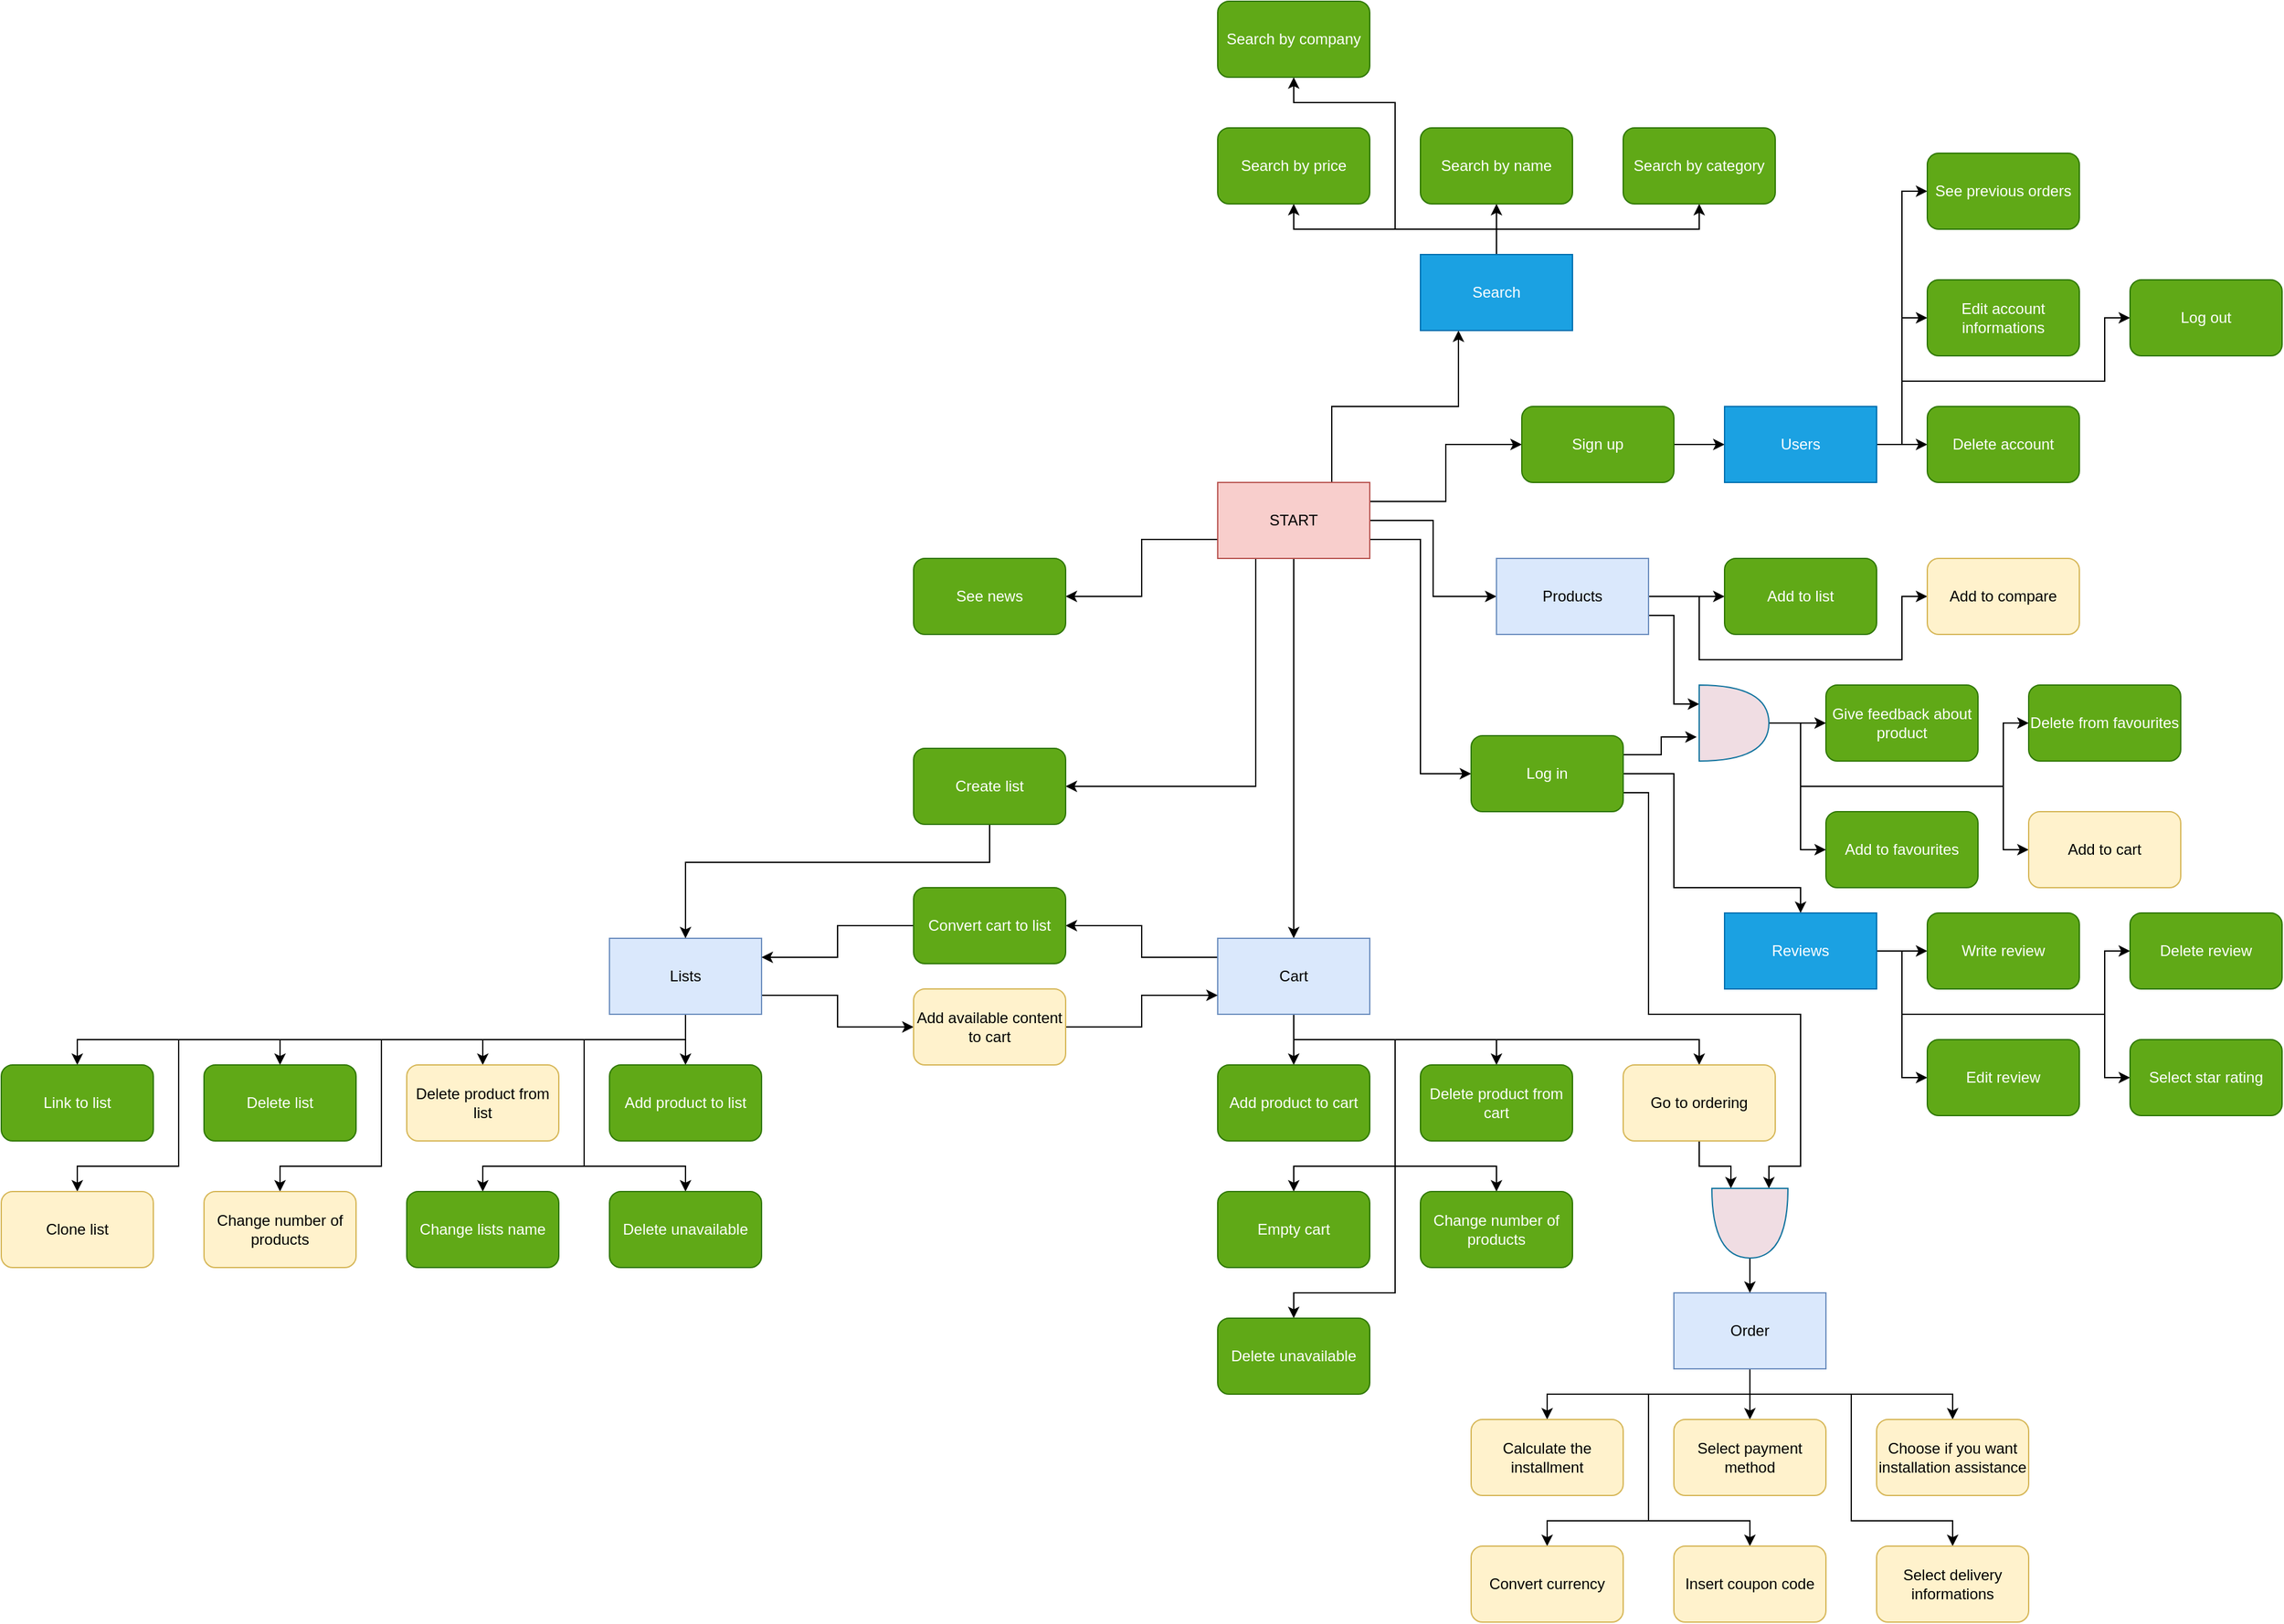 <mxfile>
    <diagram name="Strona-1" id="DpiKnfvnMf119dL31PfI">
        <mxGraphModel dx="-125" dy="424" grid="1" gridSize="10" guides="1" tooltips="1" connect="1" arrows="1" fold="1" page="1" pageScale="1" pageWidth="827" pageHeight="1169" math="0" shadow="0">
            <root>
                <mxCell id="0"/>
                <mxCell id="1" parent="0"/>
                <mxCell id="tu-g_7TpIbmg7pbgviE7-1" style="edgeStyle=orthogonalEdgeStyle;rounded=0;orthogonalLoop=1;jettySize=auto;html=1;exitX=0.5;exitY=1;exitDx=0;exitDy=0;entryX=0.5;entryY=0;entryDx=0;entryDy=0;fontColor=#000000;" parent="1" source="tu-g_7TpIbmg7pbgviE7-8" target="tu-g_7TpIbmg7pbgviE7-24" edge="1">
                    <mxGeometry relative="1" as="geometry"/>
                </mxCell>
                <mxCell id="tu-g_7TpIbmg7pbgviE7-2" style="edgeStyle=orthogonalEdgeStyle;rounded=0;orthogonalLoop=1;jettySize=auto;html=1;exitX=0.25;exitY=1;exitDx=0;exitDy=0;entryX=1;entryY=0.5;entryDx=0;entryDy=0;fontColor=#000000;" parent="1" source="tu-g_7TpIbmg7pbgviE7-8" target="tu-g_7TpIbmg7pbgviE7-50" edge="1">
                    <mxGeometry relative="1" as="geometry"/>
                </mxCell>
                <mxCell id="tu-g_7TpIbmg7pbgviE7-3" style="edgeStyle=orthogonalEdgeStyle;rounded=0;orthogonalLoop=1;jettySize=auto;html=1;exitX=1;exitY=0.75;exitDx=0;exitDy=0;entryX=0;entryY=0.5;entryDx=0;entryDy=0;fontFamily=Helvetica;fontSize=12;fontColor=#000000;" parent="1" source="tu-g_7TpIbmg7pbgviE7-8" target="tu-g_7TpIbmg7pbgviE7-11" edge="1">
                    <mxGeometry relative="1" as="geometry"/>
                </mxCell>
                <mxCell id="tu-g_7TpIbmg7pbgviE7-4" style="edgeStyle=orthogonalEdgeStyle;rounded=0;orthogonalLoop=1;jettySize=auto;html=1;exitX=1;exitY=0.25;exitDx=0;exitDy=0;entryX=0;entryY=0.5;entryDx=0;entryDy=0;fontFamily=Helvetica;fontSize=12;fontColor=#000000;" parent="1" source="tu-g_7TpIbmg7pbgviE7-8" target="tu-g_7TpIbmg7pbgviE7-13" edge="1">
                    <mxGeometry relative="1" as="geometry"/>
                </mxCell>
                <mxCell id="tu-g_7TpIbmg7pbgviE7-5" style="edgeStyle=orthogonalEdgeStyle;rounded=0;orthogonalLoop=1;jettySize=auto;html=1;exitX=1;exitY=0.5;exitDx=0;exitDy=0;entryX=0;entryY=0.5;entryDx=0;entryDy=0;fontFamily=Helvetica;fontSize=12;fontColor=#000000;" parent="1" source="tu-g_7TpIbmg7pbgviE7-8" target="tu-g_7TpIbmg7pbgviE7-39" edge="1">
                    <mxGeometry relative="1" as="geometry"/>
                </mxCell>
                <mxCell id="tu-g_7TpIbmg7pbgviE7-6" style="edgeStyle=orthogonalEdgeStyle;rounded=0;orthogonalLoop=1;jettySize=auto;html=1;exitX=0;exitY=0.75;exitDx=0;exitDy=0;entryX=1;entryY=0.5;entryDx=0;entryDy=0;fontFamily=Helvetica;fontSize=12;fontColor=#000000;" parent="1" source="tu-g_7TpIbmg7pbgviE7-8" target="tu-g_7TpIbmg7pbgviE7-14" edge="1">
                    <mxGeometry relative="1" as="geometry"/>
                </mxCell>
                <mxCell id="tu-g_7TpIbmg7pbgviE7-7" style="edgeStyle=orthogonalEdgeStyle;rounded=0;orthogonalLoop=1;jettySize=auto;html=1;exitX=0.75;exitY=0;exitDx=0;exitDy=0;entryX=0.25;entryY=1;entryDx=0;entryDy=0;fontFamily=Helvetica;fontSize=12;fontColor=#000000;" parent="1" source="tu-g_7TpIbmg7pbgviE7-8" target="tu-g_7TpIbmg7pbgviE7-18" edge="1">
                    <mxGeometry relative="1" as="geometry"/>
                </mxCell>
                <mxCell id="tu-g_7TpIbmg7pbgviE7-8" value="START" style="rounded=0;whiteSpace=wrap;html=1;fillColor=#f8cecc;strokeColor=#b85450;fontColor=#000000;" parent="1" vertex="1">
                    <mxGeometry x="1940" y="560" width="120" height="60" as="geometry"/>
                </mxCell>
                <mxCell id="tu-g_7TpIbmg7pbgviE7-9" style="edgeStyle=orthogonalEdgeStyle;rounded=0;orthogonalLoop=1;jettySize=auto;html=1;exitX=1;exitY=0.75;exitDx=0;exitDy=0;entryX=0;entryY=0.25;entryDx=0;entryDy=0;entryPerimeter=0;fontFamily=Helvetica;fontSize=12;fontColor=#000000;" parent="1" source="tu-g_7TpIbmg7pbgviE7-11" target="tu-g_7TpIbmg7pbgviE7-74" edge="1">
                    <mxGeometry relative="1" as="geometry">
                        <Array as="points">
                            <mxPoint x="2280" y="805"/>
                            <mxPoint x="2280" y="980"/>
                            <mxPoint x="2400" y="980"/>
                            <mxPoint x="2400" y="1100"/>
                            <mxPoint x="2375" y="1100"/>
                        </Array>
                    </mxGeometry>
                </mxCell>
                <mxCell id="tu-g_7TpIbmg7pbgviE7-10" style="edgeStyle=orthogonalEdgeStyle;rounded=0;orthogonalLoop=1;jettySize=auto;html=1;exitX=1;exitY=0.5;exitDx=0;exitDy=0;entryX=0.5;entryY=0;entryDx=0;entryDy=0;fontFamily=Helvetica;fontSize=12;fontColor=#000000;" parent="1" source="tu-g_7TpIbmg7pbgviE7-11" target="tu-g_7TpIbmg7pbgviE7-44" edge="1">
                    <mxGeometry relative="1" as="geometry">
                        <mxPoint x="2385" y="812.5" as="targetPoint"/>
                        <Array as="points">
                            <mxPoint x="2300" y="790"/>
                            <mxPoint x="2300" y="880"/>
                            <mxPoint x="2400" y="880"/>
                        </Array>
                    </mxGeometry>
                </mxCell>
                <mxCell id="btTpmAtazuo6H9hWQEnr-3" style="edgeStyle=orthogonalEdgeStyle;rounded=0;orthogonalLoop=1;jettySize=auto;html=1;exitX=1;exitY=0.25;exitDx=0;exitDy=0;entryX=-0.036;entryY=0.684;entryDx=0;entryDy=0;entryPerimeter=0;" parent="1" source="tu-g_7TpIbmg7pbgviE7-11" target="btTpmAtazuo6H9hWQEnr-2" edge="1">
                    <mxGeometry relative="1" as="geometry"/>
                </mxCell>
                <mxCell id="tu-g_7TpIbmg7pbgviE7-11" value="Log in" style="rounded=1;whiteSpace=wrap;html=1;fillColor=#60a917;strokeColor=#2D7600;fontColor=#ffffff;" parent="1" vertex="1">
                    <mxGeometry x="2140" y="760" width="120" height="60" as="geometry"/>
                </mxCell>
                <mxCell id="tu-g_7TpIbmg7pbgviE7-12" style="edgeStyle=orthogonalEdgeStyle;rounded=0;orthogonalLoop=1;jettySize=auto;html=1;exitX=1;exitY=0.5;exitDx=0;exitDy=0;entryX=0;entryY=0.5;entryDx=0;entryDy=0;fontFamily=Helvetica;fontSize=12;fontColor=#000000;" parent="1" source="tu-g_7TpIbmg7pbgviE7-13" target="tu-g_7TpIbmg7pbgviE7-72" edge="1">
                    <mxGeometry relative="1" as="geometry"/>
                </mxCell>
                <mxCell id="tu-g_7TpIbmg7pbgviE7-13" value="Sign up" style="rounded=1;whiteSpace=wrap;html=1;fillColor=#60a917;strokeColor=#2D7600;fontColor=#ffffff;" parent="1" vertex="1">
                    <mxGeometry x="2180" y="500" width="120" height="60" as="geometry"/>
                </mxCell>
                <mxCell id="tu-g_7TpIbmg7pbgviE7-14" value="See news" style="rounded=1;whiteSpace=wrap;html=1;fillColor=#60a917;strokeColor=#2D7600;fontColor=#ffffff;" parent="1" vertex="1">
                    <mxGeometry x="1700" y="620" width="120" height="60" as="geometry"/>
                </mxCell>
                <mxCell id="tu-g_7TpIbmg7pbgviE7-15" style="edgeStyle=orthogonalEdgeStyle;rounded=0;orthogonalLoop=1;jettySize=auto;html=1;exitX=0.5;exitY=0;exitDx=0;exitDy=0;entryX=0.5;entryY=1;entryDx=0;entryDy=0;fontFamily=Helvetica;fontSize=12;fontColor=#000000;" parent="1" source="tu-g_7TpIbmg7pbgviE7-18" target="tu-g_7TpIbmg7pbgviE7-97" edge="1">
                    <mxGeometry relative="1" as="geometry"/>
                </mxCell>
                <mxCell id="tu-g_7TpIbmg7pbgviE7-16" style="edgeStyle=orthogonalEdgeStyle;rounded=0;orthogonalLoop=1;jettySize=auto;html=1;exitX=0.5;exitY=0;exitDx=0;exitDy=0;entryX=0.5;entryY=1;entryDx=0;entryDy=0;fontFamily=Helvetica;fontSize=12;fontColor=#000000;" parent="1" source="tu-g_7TpIbmg7pbgviE7-18" target="tu-g_7TpIbmg7pbgviE7-98" edge="1">
                    <mxGeometry relative="1" as="geometry"/>
                </mxCell>
                <mxCell id="tu-g_7TpIbmg7pbgviE7-17" style="edgeStyle=orthogonalEdgeStyle;rounded=0;orthogonalLoop=1;jettySize=auto;html=1;exitX=0.5;exitY=0;exitDx=0;exitDy=0;entryX=0.5;entryY=1;entryDx=0;entryDy=0;fontFamily=Helvetica;fontSize=12;fontColor=#000000;" parent="1" source="tu-g_7TpIbmg7pbgviE7-18" target="tu-g_7TpIbmg7pbgviE7-99" edge="1">
                    <mxGeometry relative="1" as="geometry"/>
                </mxCell>
                <mxCell id="tu-g_7TpIbmg7pbgviE7-301" style="edgeStyle=orthogonalEdgeStyle;rounded=0;orthogonalLoop=1;jettySize=auto;html=1;exitX=0.5;exitY=0;exitDx=0;exitDy=0;entryX=0.5;entryY=1;entryDx=0;entryDy=0;fontFamily=Helvetica;fontSize=12;fontColor=#000000;" parent="1" source="tu-g_7TpIbmg7pbgviE7-18" target="tu-g_7TpIbmg7pbgviE7-300" edge="1">
                    <mxGeometry relative="1" as="geometry">
                        <Array as="points">
                            <mxPoint x="2160" y="360"/>
                            <mxPoint x="2080" y="360"/>
                            <mxPoint x="2080" y="260"/>
                            <mxPoint x="2000" y="260"/>
                        </Array>
                    </mxGeometry>
                </mxCell>
                <mxCell id="tu-g_7TpIbmg7pbgviE7-18" value="Search" style="rounded=0;whiteSpace=wrap;html=1;fillColor=#1ba1e2;strokeColor=#006EAF;fontColor=#ffffff;" parent="1" vertex="1">
                    <mxGeometry x="2100" y="380" width="120" height="60" as="geometry"/>
                </mxCell>
                <mxCell id="tu-g_7TpIbmg7pbgviE7-19" style="edgeStyle=orthogonalEdgeStyle;rounded=0;orthogonalLoop=1;jettySize=auto;html=1;exitX=0;exitY=0.25;exitDx=0;exitDy=0;entryX=1;entryY=0.5;entryDx=0;entryDy=0;fontColor=#000000;" parent="1" source="tu-g_7TpIbmg7pbgviE7-24" target="tu-g_7TpIbmg7pbgviE7-46" edge="1">
                    <mxGeometry relative="1" as="geometry"/>
                </mxCell>
                <mxCell id="tu-g_7TpIbmg7pbgviE7-20" style="edgeStyle=orthogonalEdgeStyle;rounded=0;orthogonalLoop=1;jettySize=auto;html=1;exitX=0.5;exitY=1;exitDx=0;exitDy=0;entryX=0.5;entryY=0;entryDx=0;entryDy=0;fontFamily=Helvetica;fontSize=12;fontColor=#000000;" parent="1" source="tu-g_7TpIbmg7pbgviE7-24" target="tu-g_7TpIbmg7pbgviE7-58" edge="1">
                    <mxGeometry relative="1" as="geometry"/>
                </mxCell>
                <mxCell id="tu-g_7TpIbmg7pbgviE7-21" style="edgeStyle=orthogonalEdgeStyle;rounded=0;orthogonalLoop=1;jettySize=auto;html=1;exitX=0.5;exitY=1;exitDx=0;exitDy=0;entryX=0.5;entryY=0;entryDx=0;entryDy=0;fontFamily=Helvetica;fontSize=12;fontColor=#000000;" parent="1" source="tu-g_7TpIbmg7pbgviE7-24" target="tu-g_7TpIbmg7pbgviE7-59" edge="1">
                    <mxGeometry relative="1" as="geometry"/>
                </mxCell>
                <mxCell id="tu-g_7TpIbmg7pbgviE7-22" style="edgeStyle=orthogonalEdgeStyle;rounded=0;orthogonalLoop=1;jettySize=auto;html=1;exitX=0.5;exitY=1;exitDx=0;exitDy=0;entryX=0.5;entryY=0;entryDx=0;entryDy=0;fontFamily=Helvetica;fontSize=12;fontColor=#000000;" parent="1" source="tu-g_7TpIbmg7pbgviE7-24" target="tu-g_7TpIbmg7pbgviE7-55" edge="1">
                    <mxGeometry relative="1" as="geometry">
                        <Array as="points">
                            <mxPoint x="2000" y="1000"/>
                            <mxPoint x="2080" y="1000"/>
                            <mxPoint x="2080" y="1100"/>
                            <mxPoint x="2160" y="1100"/>
                        </Array>
                    </mxGeometry>
                </mxCell>
                <mxCell id="tu-g_7TpIbmg7pbgviE7-23" style="edgeStyle=orthogonalEdgeStyle;rounded=0;orthogonalLoop=1;jettySize=auto;html=1;exitX=0.5;exitY=1;exitDx=0;exitDy=0;entryX=0.5;entryY=0;entryDx=0;entryDy=0;fontFamily=Helvetica;fontSize=12;fontColor=#000000;" parent="1" source="tu-g_7TpIbmg7pbgviE7-24" target="tu-g_7TpIbmg7pbgviE7-61" edge="1">
                    <mxGeometry relative="1" as="geometry"/>
                </mxCell>
                <mxCell id="btTpmAtazuo6H9hWQEnr-12" style="edgeStyle=orthogonalEdgeStyle;rounded=0;orthogonalLoop=1;jettySize=auto;html=1;exitX=0.5;exitY=1;exitDx=0;exitDy=0;entryX=0.5;entryY=0;entryDx=0;entryDy=0;fontFamily=Helvetica;fontSize=12;fontColor=default;" parent="1" source="tu-g_7TpIbmg7pbgviE7-24" target="btTpmAtazuo6H9hWQEnr-11" edge="1">
                    <mxGeometry relative="1" as="geometry">
                        <Array as="points">
                            <mxPoint x="2000" y="1000"/>
                            <mxPoint x="2080" y="1000"/>
                            <mxPoint x="2080" y="1100"/>
                            <mxPoint x="2000" y="1100"/>
                        </Array>
                    </mxGeometry>
                </mxCell>
                <mxCell id="btTpmAtazuo6H9hWQEnr-14" style="edgeStyle=orthogonalEdgeStyle;rounded=0;orthogonalLoop=1;jettySize=auto;html=1;exitX=0.5;exitY=1;exitDx=0;exitDy=0;entryX=0.5;entryY=0;entryDx=0;entryDy=0;fontFamily=Helvetica;fontSize=12;fontColor=default;" parent="1" source="tu-g_7TpIbmg7pbgviE7-24" target="btTpmAtazuo6H9hWQEnr-13" edge="1">
                    <mxGeometry relative="1" as="geometry">
                        <Array as="points">
                            <mxPoint x="2000" y="1000"/>
                            <mxPoint x="2080" y="1000"/>
                            <mxPoint x="2080" y="1200"/>
                            <mxPoint x="2000" y="1200"/>
                        </Array>
                    </mxGeometry>
                </mxCell>
                <mxCell id="tu-g_7TpIbmg7pbgviE7-24" value="Cart" style="rounded=0;whiteSpace=wrap;html=1;fillColor=#dae8fc;strokeColor=#6c8ebf;fontColor=#000000;" parent="1" vertex="1">
                    <mxGeometry x="1940" y="920" width="120" height="60" as="geometry"/>
                </mxCell>
                <mxCell id="tu-g_7TpIbmg7pbgviE7-25" style="edgeStyle=orthogonalEdgeStyle;rounded=0;orthogonalLoop=1;jettySize=auto;html=1;exitX=0.5;exitY=1;exitDx=0;exitDy=0;entryX=0.5;entryY=0;entryDx=0;entryDy=0;fontColor=#000000;" parent="1" source="tu-g_7TpIbmg7pbgviE7-32" target="tu-g_7TpIbmg7pbgviE7-48" edge="1">
                    <mxGeometry relative="1" as="geometry"/>
                </mxCell>
                <mxCell id="tu-g_7TpIbmg7pbgviE7-26" style="edgeStyle=orthogonalEdgeStyle;rounded=0;orthogonalLoop=1;jettySize=auto;html=1;exitX=0.5;exitY=1;exitDx=0;exitDy=0;entryX=0.5;entryY=0;entryDx=0;entryDy=0;fontColor=#000000;" parent="1" source="tu-g_7TpIbmg7pbgviE7-32" target="tu-g_7TpIbmg7pbgviE7-47" edge="1">
                    <mxGeometry relative="1" as="geometry"/>
                </mxCell>
                <mxCell id="tu-g_7TpIbmg7pbgviE7-27" style="edgeStyle=orthogonalEdgeStyle;rounded=0;orthogonalLoop=1;jettySize=auto;html=1;exitX=0.5;exitY=1;exitDx=0;exitDy=0;entryX=0.5;entryY=0;entryDx=0;entryDy=0;fontColor=#000000;" parent="1" source="tu-g_7TpIbmg7pbgviE7-32" target="tu-g_7TpIbmg7pbgviE7-51" edge="1">
                    <mxGeometry relative="1" as="geometry"/>
                </mxCell>
                <mxCell id="tu-g_7TpIbmg7pbgviE7-28" style="edgeStyle=orthogonalEdgeStyle;rounded=0;orthogonalLoop=1;jettySize=auto;html=1;exitX=1;exitY=0.75;exitDx=0;exitDy=0;entryX=0;entryY=0.5;entryDx=0;entryDy=0;fontColor=#000000;" parent="1" source="tu-g_7TpIbmg7pbgviE7-32" target="tu-g_7TpIbmg7pbgviE7-53" edge="1">
                    <mxGeometry relative="1" as="geometry"/>
                </mxCell>
                <mxCell id="tu-g_7TpIbmg7pbgviE7-29" style="edgeStyle=orthogonalEdgeStyle;rounded=0;orthogonalLoop=1;jettySize=auto;html=1;exitX=0.5;exitY=1;exitDx=0;exitDy=0;entryX=0.5;entryY=0;entryDx=0;entryDy=0;fontFamily=Helvetica;fontSize=12;fontColor=#000000;" parent="1" source="tu-g_7TpIbmg7pbgviE7-32" target="tu-g_7TpIbmg7pbgviE7-54" edge="1">
                    <mxGeometry relative="1" as="geometry">
                        <Array as="points">
                            <mxPoint x="1520" y="1000"/>
                            <mxPoint x="1280" y="1000"/>
                            <mxPoint x="1280" y="1100"/>
                            <mxPoint x="1200" y="1100"/>
                        </Array>
                    </mxGeometry>
                </mxCell>
                <mxCell id="tu-g_7TpIbmg7pbgviE7-30" style="edgeStyle=orthogonalEdgeStyle;rounded=0;orthogonalLoop=1;jettySize=auto;html=1;exitX=0.5;exitY=1;exitDx=0;exitDy=0;entryX=0.5;entryY=0;entryDx=0;entryDy=0;fontFamily=Helvetica;fontSize=12;fontColor=#000000;" parent="1" source="tu-g_7TpIbmg7pbgviE7-32" target="tu-g_7TpIbmg7pbgviE7-56" edge="1">
                    <mxGeometry relative="1" as="geometry">
                        <Array as="points">
                            <mxPoint x="1520" y="1000"/>
                            <mxPoint x="1440" y="1000"/>
                            <mxPoint x="1440" y="1100"/>
                            <mxPoint x="1360" y="1100"/>
                        </Array>
                    </mxGeometry>
                </mxCell>
                <mxCell id="tu-g_7TpIbmg7pbgviE7-31" style="edgeStyle=orthogonalEdgeStyle;rounded=0;orthogonalLoop=1;jettySize=auto;html=1;exitX=0.5;exitY=1;exitDx=0;exitDy=0;entryX=0.5;entryY=0;entryDx=0;entryDy=0;fontFamily=Helvetica;fontSize=12;fontColor=#000000;" parent="1" source="tu-g_7TpIbmg7pbgviE7-32" target="tu-g_7TpIbmg7pbgviE7-57" edge="1">
                    <mxGeometry relative="1" as="geometry"/>
                </mxCell>
                <mxCell id="btTpmAtazuo6H9hWQEnr-10" style="edgeStyle=orthogonalEdgeStyle;rounded=0;orthogonalLoop=1;jettySize=auto;html=1;exitX=0.5;exitY=1;exitDx=0;exitDy=0;entryX=0.5;entryY=0;entryDx=0;entryDy=0;" parent="1" source="tu-g_7TpIbmg7pbgviE7-32" target="btTpmAtazuo6H9hWQEnr-9" edge="1">
                    <mxGeometry relative="1" as="geometry">
                        <Array as="points">
                            <mxPoint x="1520" y="1000"/>
                            <mxPoint x="1440" y="1000"/>
                            <mxPoint x="1440" y="1100"/>
                            <mxPoint x="1520" y="1100"/>
                        </Array>
                    </mxGeometry>
                </mxCell>
                <mxCell id="jZJ21DdkEaakPETDEJtm-3" style="edgeStyle=orthogonalEdgeStyle;rounded=0;orthogonalLoop=1;jettySize=auto;html=1;exitX=0.5;exitY=1;exitDx=0;exitDy=0;entryX=0.5;entryY=0;entryDx=0;entryDy=0;fontFamily=Helvetica;fontSize=12;fontColor=#000000;" parent="1" source="tu-g_7TpIbmg7pbgviE7-32" target="jZJ21DdkEaakPETDEJtm-2" edge="1">
                    <mxGeometry relative="1" as="geometry">
                        <Array as="points">
                            <mxPoint x="1520" y="1000"/>
                            <mxPoint x="1120" y="1000"/>
                            <mxPoint x="1120" y="1100"/>
                            <mxPoint x="1040" y="1100"/>
                        </Array>
                    </mxGeometry>
                </mxCell>
                <mxCell id="tu-g_7TpIbmg7pbgviE7-32" value="Lists" style="rounded=0;whiteSpace=wrap;html=1;fillColor=#dae8fc;strokeColor=#6c8ebf;fontColor=#000000;" parent="1" vertex="1">
                    <mxGeometry x="1460" y="920" width="120" height="60" as="geometry"/>
                </mxCell>
                <mxCell id="tu-g_7TpIbmg7pbgviE7-34" style="edgeStyle=orthogonalEdgeStyle;rounded=0;orthogonalLoop=1;jettySize=auto;html=1;exitX=1;exitY=0.5;exitDx=0;exitDy=0;entryX=0;entryY=0.5;entryDx=0;entryDy=0;fontFamily=Helvetica;fontSize=12;fontColor=#000000;" parent="1" source="tu-g_7TpIbmg7pbgviE7-39" target="tu-g_7TpIbmg7pbgviE7-86" edge="1">
                    <mxGeometry relative="1" as="geometry">
                        <Array as="points">
                            <mxPoint x="2320" y="650"/>
                            <mxPoint x="2320" y="650"/>
                        </Array>
                    </mxGeometry>
                </mxCell>
                <mxCell id="tu-g_7TpIbmg7pbgviE7-35" style="edgeStyle=orthogonalEdgeStyle;rounded=0;orthogonalLoop=1;jettySize=auto;html=1;exitX=1;exitY=0.5;exitDx=0;exitDy=0;entryX=0;entryY=0.5;entryDx=0;entryDy=0;fontFamily=Helvetica;fontSize=12;fontColor=#000000;exitPerimeter=0;" parent="1" source="btTpmAtazuo6H9hWQEnr-2" target="tu-g_7TpIbmg7pbgviE7-87" edge="1">
                    <mxGeometry relative="1" as="geometry">
                        <Array as="points">
                            <mxPoint x="2400" y="750"/>
                            <mxPoint x="2400" y="800"/>
                            <mxPoint x="2560" y="800"/>
                            <mxPoint x="2560" y="850"/>
                        </Array>
                    </mxGeometry>
                </mxCell>
                <mxCell id="tu-g_7TpIbmg7pbgviE7-38" style="edgeStyle=orthogonalEdgeStyle;rounded=0;orthogonalLoop=1;jettySize=auto;html=1;exitX=1;exitY=0.5;exitDx=0;exitDy=0;entryX=0;entryY=0.5;entryDx=0;entryDy=0;fontFamily=Helvetica;fontSize=12;fontColor=#000000;" parent="1" source="tu-g_7TpIbmg7pbgviE7-39" target="tu-g_7TpIbmg7pbgviE7-95" edge="1">
                    <mxGeometry relative="1" as="geometry">
                        <Array as="points">
                            <mxPoint x="2320" y="650"/>
                            <mxPoint x="2320" y="700"/>
                            <mxPoint x="2480" y="700"/>
                            <mxPoint x="2480" y="650"/>
                        </Array>
                    </mxGeometry>
                </mxCell>
                <mxCell id="btTpmAtazuo6H9hWQEnr-5" style="edgeStyle=orthogonalEdgeStyle;rounded=0;orthogonalLoop=1;jettySize=auto;html=1;exitX=1;exitY=0.75;exitDx=0;exitDy=0;entryX=0;entryY=0.25;entryDx=0;entryDy=0;entryPerimeter=0;" parent="1" source="tu-g_7TpIbmg7pbgviE7-39" target="btTpmAtazuo6H9hWQEnr-2" edge="1">
                    <mxGeometry relative="1" as="geometry"/>
                </mxCell>
                <mxCell id="tu-g_7TpIbmg7pbgviE7-39" value="Products" style="rounded=0;whiteSpace=wrap;html=1;fillColor=#dae8fc;strokeColor=#6c8ebf;fontColor=#000000;" parent="1" vertex="1">
                    <mxGeometry x="2160" y="620" width="120" height="60" as="geometry"/>
                </mxCell>
                <mxCell id="tu-g_7TpIbmg7pbgviE7-40" style="edgeStyle=orthogonalEdgeStyle;rounded=0;orthogonalLoop=1;jettySize=auto;html=1;exitX=1;exitY=0.5;exitDx=0;exitDy=0;entryX=0;entryY=0.5;entryDx=0;entryDy=0;fontFamily=Helvetica;fontSize=12;fontColor=#000000;" parent="1" source="tu-g_7TpIbmg7pbgviE7-44" target="tu-g_7TpIbmg7pbgviE7-92" edge="1">
                    <mxGeometry relative="1" as="geometry"/>
                </mxCell>
                <mxCell id="tu-g_7TpIbmg7pbgviE7-41" style="edgeStyle=orthogonalEdgeStyle;rounded=0;orthogonalLoop=1;jettySize=auto;html=1;exitX=1;exitY=0.5;exitDx=0;exitDy=0;entryX=0;entryY=0.5;entryDx=0;entryDy=0;fontFamily=Helvetica;fontSize=12;fontColor=#000000;" parent="1" source="tu-g_7TpIbmg7pbgviE7-44" target="tu-g_7TpIbmg7pbgviE7-93" edge="1">
                    <mxGeometry relative="1" as="geometry"/>
                </mxCell>
                <mxCell id="tu-g_7TpIbmg7pbgviE7-42" style="edgeStyle=orthogonalEdgeStyle;rounded=0;orthogonalLoop=1;jettySize=auto;html=1;exitX=1;exitY=0.5;exitDx=0;exitDy=0;entryX=0;entryY=0.5;entryDx=0;entryDy=0;fontFamily=Helvetica;fontSize=12;fontColor=#000000;" parent="1" source="tu-g_7TpIbmg7pbgviE7-44" target="tu-g_7TpIbmg7pbgviE7-94" edge="1">
                    <mxGeometry relative="1" as="geometry">
                        <Array as="points">
                            <mxPoint x="2480" y="930"/>
                            <mxPoint x="2480" y="980"/>
                            <mxPoint x="2640" y="980"/>
                            <mxPoint x="2640" y="930"/>
                        </Array>
                    </mxGeometry>
                </mxCell>
                <mxCell id="tu-g_7TpIbmg7pbgviE7-43" style="edgeStyle=orthogonalEdgeStyle;rounded=0;orthogonalLoop=1;jettySize=auto;html=1;exitX=1;exitY=0.5;exitDx=0;exitDy=0;entryX=0;entryY=0.5;entryDx=0;entryDy=0;fontFamily=Helvetica;fontSize=12;fontColor=#000000;" parent="1" source="tu-g_7TpIbmg7pbgviE7-44" target="tu-g_7TpIbmg7pbgviE7-96" edge="1">
                    <mxGeometry relative="1" as="geometry">
                        <Array as="points">
                            <mxPoint x="2480" y="930"/>
                            <mxPoint x="2480" y="980"/>
                            <mxPoint x="2640" y="980"/>
                            <mxPoint x="2640" y="1030"/>
                        </Array>
                    </mxGeometry>
                </mxCell>
                <mxCell id="tu-g_7TpIbmg7pbgviE7-44" value="Reviews" style="rounded=0;whiteSpace=wrap;html=1;fillColor=#1ba1e2;strokeColor=#006EAF;fontColor=#ffffff;" parent="1" vertex="1">
                    <mxGeometry x="2340" y="900" width="120" height="60" as="geometry"/>
                </mxCell>
                <mxCell id="tu-g_7TpIbmg7pbgviE7-45" style="edgeStyle=orthogonalEdgeStyle;rounded=0;orthogonalLoop=1;jettySize=auto;html=1;exitX=0;exitY=0.5;exitDx=0;exitDy=0;entryX=1;entryY=0.25;entryDx=0;entryDy=0;fontColor=#000000;" parent="1" source="tu-g_7TpIbmg7pbgviE7-46" target="tu-g_7TpIbmg7pbgviE7-32" edge="1">
                    <mxGeometry relative="1" as="geometry"/>
                </mxCell>
                <mxCell id="tu-g_7TpIbmg7pbgviE7-46" value="Convert cart to list" style="rounded=1;whiteSpace=wrap;html=1;fillColor=#60a917;strokeColor=#2D7600;fontColor=#ffffff;" parent="1" vertex="1">
                    <mxGeometry x="1700" y="880" width="120" height="60" as="geometry"/>
                </mxCell>
                <mxCell id="tu-g_7TpIbmg7pbgviE7-47" value="Delete product from list" style="rounded=1;whiteSpace=wrap;html=1;fillColor=#fff2cc;strokeColor=#d6b656;fontColor=#000000;" parent="1" vertex="1">
                    <mxGeometry x="1300" y="1020" width="120" height="60" as="geometry"/>
                </mxCell>
                <mxCell id="tu-g_7TpIbmg7pbgviE7-48" value="Add product to list" style="rounded=1;whiteSpace=wrap;html=1;fillColor=#60a917;strokeColor=#2D7600;fontColor=#ffffff;" parent="1" vertex="1">
                    <mxGeometry x="1460" y="1020" width="120" height="60" as="geometry"/>
                </mxCell>
                <mxCell id="tu-g_7TpIbmg7pbgviE7-49" style="edgeStyle=orthogonalEdgeStyle;rounded=0;orthogonalLoop=1;jettySize=auto;html=1;exitX=0.5;exitY=1;exitDx=0;exitDy=0;entryX=0.5;entryY=0;entryDx=0;entryDy=0;fontColor=#000000;" parent="1" source="tu-g_7TpIbmg7pbgviE7-50" target="tu-g_7TpIbmg7pbgviE7-32" edge="1">
                    <mxGeometry relative="1" as="geometry">
                        <Array as="points">
                            <mxPoint x="1760" y="860"/>
                            <mxPoint x="1520" y="860"/>
                        </Array>
                    </mxGeometry>
                </mxCell>
                <mxCell id="tu-g_7TpIbmg7pbgviE7-50" value="Create list" style="rounded=1;whiteSpace=wrap;html=1;fillColor=#60a917;strokeColor=#2D7600;fontColor=#ffffff;" parent="1" vertex="1">
                    <mxGeometry x="1700" y="770" width="120" height="60" as="geometry"/>
                </mxCell>
                <mxCell id="tu-g_7TpIbmg7pbgviE7-51" value="Delete list" style="rounded=1;whiteSpace=wrap;html=1;fillColor=#60a917;strokeColor=#2D7600;fontColor=#ffffff;" parent="1" vertex="1">
                    <mxGeometry x="1140" y="1020" width="120" height="60" as="geometry"/>
                </mxCell>
                <mxCell id="tu-g_7TpIbmg7pbgviE7-52" style="edgeStyle=orthogonalEdgeStyle;rounded=0;orthogonalLoop=1;jettySize=auto;html=1;exitX=1;exitY=0.5;exitDx=0;exitDy=0;entryX=0;entryY=0.75;entryDx=0;entryDy=0;fontColor=#000000;" parent="1" source="tu-g_7TpIbmg7pbgviE7-53" target="tu-g_7TpIbmg7pbgviE7-24" edge="1">
                    <mxGeometry relative="1" as="geometry"/>
                </mxCell>
                <mxCell id="tu-g_7TpIbmg7pbgviE7-53" value="Add available content to cart" style="rounded=1;whiteSpace=wrap;html=1;fillColor=#fff2cc;strokeColor=#d6b656;fontColor=#000000;" parent="1" vertex="1">
                    <mxGeometry x="1700" y="960" width="120" height="60" as="geometry"/>
                </mxCell>
                <mxCell id="tu-g_7TpIbmg7pbgviE7-54" value="Change number of products" style="rounded=1;whiteSpace=wrap;html=1;fillColor=#fff2cc;strokeColor=#d6b656;fontColor=#000000;" parent="1" vertex="1">
                    <mxGeometry x="1140" y="1120" width="120" height="60" as="geometry"/>
                </mxCell>
                <mxCell id="tu-g_7TpIbmg7pbgviE7-55" value="Change number of products" style="rounded=1;whiteSpace=wrap;html=1;fillColor=#60a917;strokeColor=#2D7600;fontColor=#ffffff;" parent="1" vertex="1">
                    <mxGeometry x="2100" y="1120" width="120" height="60" as="geometry"/>
                </mxCell>
                <mxCell id="tu-g_7TpIbmg7pbgviE7-56" value="Change lists name" style="rounded=1;whiteSpace=wrap;html=1;strokeColor=#2D7600;fontFamily=Helvetica;fontSize=12;fontColor=#ffffff;fillColor=#60a917;" parent="1" vertex="1">
                    <mxGeometry x="1300" y="1120" width="120" height="60" as="geometry"/>
                </mxCell>
                <mxCell id="tu-g_7TpIbmg7pbgviE7-57" value="Link to list" style="rounded=1;whiteSpace=wrap;html=1;strokeColor=#2D7600;fontFamily=Helvetica;fontSize=12;fontColor=#ffffff;fillColor=#60a917;" parent="1" vertex="1">
                    <mxGeometry x="980" y="1020" width="120" height="60" as="geometry"/>
                </mxCell>
                <mxCell id="tu-g_7TpIbmg7pbgviE7-58" value="Add product to cart" style="rounded=1;whiteSpace=wrap;html=1;strokeColor=#2D7600;fontFamily=Helvetica;fontSize=12;fontColor=#ffffff;fillColor=#60a917;" parent="1" vertex="1">
                    <mxGeometry x="1940" y="1020" width="120" height="60" as="geometry"/>
                </mxCell>
                <mxCell id="tu-g_7TpIbmg7pbgviE7-59" value="Delete product from cart" style="rounded=1;whiteSpace=wrap;html=1;strokeColor=#2D7600;fontFamily=Helvetica;fontSize=12;fontColor=#ffffff;fillColor=#60a917;" parent="1" vertex="1">
                    <mxGeometry x="2100" y="1020" width="120" height="60" as="geometry"/>
                </mxCell>
                <mxCell id="tu-g_7TpIbmg7pbgviE7-60" style="edgeStyle=orthogonalEdgeStyle;rounded=0;orthogonalLoop=1;jettySize=auto;html=1;exitX=0.5;exitY=1;exitDx=0;exitDy=0;entryX=0;entryY=0.75;entryDx=0;entryDy=0;entryPerimeter=0;fontFamily=Helvetica;fontSize=12;fontColor=#000000;" parent="1" source="tu-g_7TpIbmg7pbgviE7-61" target="tu-g_7TpIbmg7pbgviE7-74" edge="1">
                    <mxGeometry relative="1" as="geometry"/>
                </mxCell>
                <mxCell id="tu-g_7TpIbmg7pbgviE7-61" value="Go to ordering" style="rounded=1;whiteSpace=wrap;html=1;strokeColor=#d6b656;fontFamily=Helvetica;fontSize=12;fontColor=#000000;fillColor=#fff2cc;" parent="1" vertex="1">
                    <mxGeometry x="2260" y="1020" width="120" height="60" as="geometry"/>
                </mxCell>
                <mxCell id="tu-g_7TpIbmg7pbgviE7-62" style="edgeStyle=orthogonalEdgeStyle;rounded=0;orthogonalLoop=1;jettySize=auto;html=1;exitX=0.5;exitY=1;exitDx=0;exitDy=0;entryX=0.5;entryY=0;entryDx=0;entryDy=0;fontFamily=Helvetica;fontSize=12;fontColor=#000000;" parent="1" source="tu-g_7TpIbmg7pbgviE7-67" target="tu-g_7TpIbmg7pbgviE7-75" edge="1">
                    <mxGeometry relative="1" as="geometry"/>
                </mxCell>
                <mxCell id="tu-g_7TpIbmg7pbgviE7-63" style="edgeStyle=orthogonalEdgeStyle;rounded=0;orthogonalLoop=1;jettySize=auto;html=1;exitX=0.5;exitY=1;exitDx=0;exitDy=0;entryX=0.5;entryY=0;entryDx=0;entryDy=0;fontFamily=Helvetica;fontSize=12;fontColor=#000000;" parent="1" source="tu-g_7TpIbmg7pbgviE7-67" target="tu-g_7TpIbmg7pbgviE7-76" edge="1">
                    <mxGeometry relative="1" as="geometry"/>
                </mxCell>
                <mxCell id="tu-g_7TpIbmg7pbgviE7-64" style="edgeStyle=orthogonalEdgeStyle;rounded=0;orthogonalLoop=1;jettySize=auto;html=1;exitX=0.5;exitY=1;exitDx=0;exitDy=0;entryX=0.5;entryY=0;entryDx=0;entryDy=0;fontFamily=Helvetica;fontSize=12;fontColor=#000000;" parent="1" source="tu-g_7TpIbmg7pbgviE7-67" target="tu-g_7TpIbmg7pbgviE7-77" edge="1">
                    <mxGeometry relative="1" as="geometry"/>
                </mxCell>
                <mxCell id="tu-g_7TpIbmg7pbgviE7-65" style="edgeStyle=orthogonalEdgeStyle;rounded=0;orthogonalLoop=1;jettySize=auto;html=1;exitX=0.5;exitY=1;exitDx=0;exitDy=0;entryX=0.5;entryY=0;entryDx=0;entryDy=0;fontFamily=Helvetica;fontSize=12;fontColor=#000000;" parent="1" source="tu-g_7TpIbmg7pbgviE7-67" target="tu-g_7TpIbmg7pbgviE7-78" edge="1">
                    <mxGeometry relative="1" as="geometry">
                        <Array as="points">
                            <mxPoint x="2360" y="1280"/>
                            <mxPoint x="2280" y="1280"/>
                            <mxPoint x="2280" y="1380"/>
                            <mxPoint x="2360" y="1380"/>
                        </Array>
                    </mxGeometry>
                </mxCell>
                <mxCell id="tu-g_7TpIbmg7pbgviE7-66" style="edgeStyle=orthogonalEdgeStyle;rounded=0;orthogonalLoop=1;jettySize=auto;html=1;exitX=0.5;exitY=1;exitDx=0;exitDy=0;entryX=0.5;entryY=0;entryDx=0;entryDy=0;fontFamily=Helvetica;fontSize=12;fontColor=#000000;" parent="1" source="tu-g_7TpIbmg7pbgviE7-67" target="tu-g_7TpIbmg7pbgviE7-79" edge="1">
                    <mxGeometry relative="1" as="geometry">
                        <Array as="points">
                            <mxPoint x="2360" y="1280"/>
                            <mxPoint x="2440" y="1280"/>
                            <mxPoint x="2440" y="1380"/>
                            <mxPoint x="2520" y="1380"/>
                        </Array>
                    </mxGeometry>
                </mxCell>
                <mxCell id="jZJ21DdkEaakPETDEJtm-7" style="edgeStyle=orthogonalEdgeStyle;rounded=0;orthogonalLoop=1;jettySize=auto;html=1;exitX=0.5;exitY=1;exitDx=0;exitDy=0;entryX=0.5;entryY=0;entryDx=0;entryDy=0;fontFamily=Helvetica;fontSize=12;fontColor=#000000;" parent="1" source="tu-g_7TpIbmg7pbgviE7-67" target="jZJ21DdkEaakPETDEJtm-6" edge="1">
                    <mxGeometry relative="1" as="geometry">
                        <Array as="points">
                            <mxPoint x="2360" y="1280"/>
                            <mxPoint x="2280" y="1280"/>
                            <mxPoint x="2280" y="1380"/>
                            <mxPoint x="2200" y="1380"/>
                        </Array>
                    </mxGeometry>
                </mxCell>
                <mxCell id="tu-g_7TpIbmg7pbgviE7-67" value="Order" style="rounded=0;whiteSpace=wrap;html=1;strokeColor=#6c8ebf;fontFamily=Helvetica;fontSize=12;fillColor=#dae8fc;fontColor=#000000;" parent="1" vertex="1">
                    <mxGeometry x="2300" y="1200" width="120" height="60" as="geometry"/>
                </mxCell>
                <mxCell id="tu-g_7TpIbmg7pbgviE7-68" style="edgeStyle=orthogonalEdgeStyle;rounded=0;orthogonalLoop=1;jettySize=auto;html=1;exitX=1;exitY=0.5;exitDx=0;exitDy=0;entryX=0;entryY=0.5;entryDx=0;entryDy=0;fontFamily=Helvetica;fontSize=12;fontColor=#000000;" parent="1" source="tu-g_7TpIbmg7pbgviE7-72" target="tu-g_7TpIbmg7pbgviE7-80" edge="1">
                    <mxGeometry relative="1" as="geometry"/>
                </mxCell>
                <mxCell id="tu-g_7TpIbmg7pbgviE7-69" style="edgeStyle=orthogonalEdgeStyle;rounded=0;orthogonalLoop=1;jettySize=auto;html=1;exitX=1;exitY=0.5;exitDx=0;exitDy=0;entryX=0;entryY=0.5;entryDx=0;entryDy=0;fontFamily=Helvetica;fontSize=12;fontColor=#000000;" parent="1" source="tu-g_7TpIbmg7pbgviE7-72" target="tu-g_7TpIbmg7pbgviE7-81" edge="1">
                    <mxGeometry relative="1" as="geometry"/>
                </mxCell>
                <mxCell id="tu-g_7TpIbmg7pbgviE7-70" style="edgeStyle=orthogonalEdgeStyle;rounded=0;orthogonalLoop=1;jettySize=auto;html=1;exitX=1;exitY=0.5;exitDx=0;exitDy=0;fontFamily=Helvetica;fontSize=12;fontColor=#000000;entryX=0;entryY=0.5;entryDx=0;entryDy=0;" parent="1" source="tu-g_7TpIbmg7pbgviE7-72" target="tu-g_7TpIbmg7pbgviE7-82" edge="1">
                    <mxGeometry relative="1" as="geometry">
                        <Array as="points">
                            <mxPoint x="2480" y="530"/>
                            <mxPoint x="2480" y="480"/>
                            <mxPoint x="2640" y="480"/>
                            <mxPoint x="2640" y="430"/>
                        </Array>
                    </mxGeometry>
                </mxCell>
                <mxCell id="tu-g_7TpIbmg7pbgviE7-71" style="edgeStyle=orthogonalEdgeStyle;rounded=0;orthogonalLoop=1;jettySize=auto;html=1;exitX=1;exitY=0.5;exitDx=0;exitDy=0;entryX=0;entryY=0.5;entryDx=0;entryDy=0;fontFamily=Helvetica;fontSize=12;fontColor=#000000;" parent="1" source="tu-g_7TpIbmg7pbgviE7-72" target="tu-g_7TpIbmg7pbgviE7-83" edge="1">
                    <mxGeometry relative="1" as="geometry"/>
                </mxCell>
                <mxCell id="tu-g_7TpIbmg7pbgviE7-72" value="Users" style="rounded=0;whiteSpace=wrap;html=1;strokeColor=#006EAF;fontFamily=Helvetica;fontSize=12;fillColor=#1ba1e2;fontColor=#ffffff;" parent="1" vertex="1">
                    <mxGeometry x="2340" y="500" width="120" height="60" as="geometry"/>
                </mxCell>
                <mxCell id="tu-g_7TpIbmg7pbgviE7-73" style="edgeStyle=orthogonalEdgeStyle;rounded=0;orthogonalLoop=1;jettySize=auto;html=1;exitX=1;exitY=0.5;exitDx=0;exitDy=0;exitPerimeter=0;entryX=0.5;entryY=0;entryDx=0;entryDy=0;fontFamily=Helvetica;fontSize=12;fontColor=#000000;" parent="1" source="tu-g_7TpIbmg7pbgviE7-74" target="tu-g_7TpIbmg7pbgviE7-67" edge="1">
                    <mxGeometry relative="1" as="geometry"/>
                </mxCell>
                <mxCell id="tu-g_7TpIbmg7pbgviE7-74" value="" style="shape=or;whiteSpace=wrap;html=1;rounded=1;strokeColor=#10739e;fontFamily=Helvetica;fontSize=12;fillColor=#F0DDE3;rotation=90;fontColor=#000000;" parent="1" vertex="1">
                    <mxGeometry x="2332.5" y="1115" width="55" height="60" as="geometry"/>
                </mxCell>
                <mxCell id="tu-g_7TpIbmg7pbgviE7-75" value="Select payment method" style="rounded=1;whiteSpace=wrap;html=1;strokeColor=#d6b656;fontFamily=Helvetica;fontSize=12;fontColor=#000000;fillColor=#fff2cc;" parent="1" vertex="1">
                    <mxGeometry x="2300" y="1300" width="120" height="60" as="geometry"/>
                </mxCell>
                <mxCell id="tu-g_7TpIbmg7pbgviE7-76" value="Calculate the installment" style="rounded=1;whiteSpace=wrap;html=1;strokeColor=#d6b656;fontFamily=Helvetica;fontSize=12;fontColor=#000000;fillColor=#fff2cc;" parent="1" vertex="1">
                    <mxGeometry x="2140" y="1300" width="120" height="60" as="geometry"/>
                </mxCell>
                <mxCell id="tu-g_7TpIbmg7pbgviE7-77" value="Choose if you want installation assistance" style="rounded=1;whiteSpace=wrap;html=1;strokeColor=#d6b656;fontFamily=Helvetica;fontSize=12;fontColor=#000000;fillColor=#fff2cc;" parent="1" vertex="1">
                    <mxGeometry x="2460" y="1300" width="120" height="60" as="geometry"/>
                </mxCell>
                <mxCell id="tu-g_7TpIbmg7pbgviE7-78" value="Insert coupon code" style="rounded=1;whiteSpace=wrap;html=1;strokeColor=#d6b656;fontFamily=Helvetica;fontSize=12;fontColor=#000000;fillColor=#fff2cc;" parent="1" vertex="1">
                    <mxGeometry x="2300" y="1400" width="120" height="60" as="geometry"/>
                </mxCell>
                <mxCell id="tu-g_7TpIbmg7pbgviE7-79" value="Select delivery informations" style="rounded=1;whiteSpace=wrap;html=1;strokeColor=#d6b656;fontFamily=Helvetica;fontSize=12;fontColor=#000000;fillColor=#fff2cc;" parent="1" vertex="1">
                    <mxGeometry x="2460" y="1400" width="120" height="60" as="geometry"/>
                </mxCell>
                <mxCell id="tu-g_7TpIbmg7pbgviE7-80" value="Edit account informations" style="rounded=1;whiteSpace=wrap;html=1;strokeColor=#2D7600;fontFamily=Helvetica;fontSize=12;fontColor=#ffffff;fillColor=#60a917;" parent="1" vertex="1">
                    <mxGeometry x="2500" y="400" width="120" height="60" as="geometry"/>
                </mxCell>
                <mxCell id="tu-g_7TpIbmg7pbgviE7-81" value="Delete account" style="rounded=1;whiteSpace=wrap;html=1;strokeColor=#2D7600;fontFamily=Helvetica;fontSize=12;fontColor=#ffffff;fillColor=#60a917;" parent="1" vertex="1">
                    <mxGeometry x="2500" y="500" width="120" height="60" as="geometry"/>
                </mxCell>
                <mxCell id="tu-g_7TpIbmg7pbgviE7-82" value="Log out" style="rounded=1;whiteSpace=wrap;html=1;strokeColor=#2D7600;fontFamily=Helvetica;fontSize=12;fontColor=#ffffff;fillColor=#60a917;" parent="1" vertex="1">
                    <mxGeometry x="2660" y="400" width="120" height="60" as="geometry"/>
                </mxCell>
                <mxCell id="tu-g_7TpIbmg7pbgviE7-83" value="See previous orders" style="rounded=1;whiteSpace=wrap;html=1;strokeColor=#2D7600;fontFamily=Helvetica;fontSize=12;fontColor=#ffffff;fillColor=#60a917;" parent="1" vertex="1">
                    <mxGeometry x="2500" y="300" width="120" height="60" as="geometry"/>
                </mxCell>
                <mxCell id="tu-g_7TpIbmg7pbgviE7-84" value="Add to favourites" style="rounded=1;whiteSpace=wrap;html=1;strokeColor=#2D7600;fontFamily=Helvetica;fontSize=12;fontColor=#ffffff;fillColor=#60a917;" parent="1" vertex="1">
                    <mxGeometry x="2420" y="820" width="120" height="60" as="geometry"/>
                </mxCell>
                <mxCell id="tu-g_7TpIbmg7pbgviE7-85" value="Delete from favourites" style="rounded=1;whiteSpace=wrap;html=1;strokeColor=#2D7600;fontFamily=Helvetica;fontSize=12;fontColor=#ffffff;fillColor=#60a917;" parent="1" vertex="1">
                    <mxGeometry x="2580" y="720" width="120" height="60" as="geometry"/>
                </mxCell>
                <mxCell id="tu-g_7TpIbmg7pbgviE7-86" value="Add to list" style="rounded=1;whiteSpace=wrap;html=1;strokeColor=#2D7600;fontFamily=Helvetica;fontSize=12;fontColor=#ffffff;fillColor=#60a917;" parent="1" vertex="1">
                    <mxGeometry x="2340" y="620" width="120" height="60" as="geometry"/>
                </mxCell>
                <mxCell id="tu-g_7TpIbmg7pbgviE7-87" value="Add to cart" style="rounded=1;whiteSpace=wrap;html=1;strokeColor=#d6b656;fontFamily=Helvetica;fontSize=12;fontColor=#000000;fillColor=#fff2cc;" parent="1" vertex="1">
                    <mxGeometry x="2580" y="820" width="120" height="60" as="geometry"/>
                </mxCell>
                <mxCell id="tu-g_7TpIbmg7pbgviE7-89" value="Give feedback about product" style="rounded=1;whiteSpace=wrap;html=1;strokeColor=#2D7600;fontFamily=Helvetica;fontSize=12;fontColor=#ffffff;fillColor=#60a917;" parent="1" vertex="1">
                    <mxGeometry x="2420" y="720" width="120" height="60" as="geometry"/>
                </mxCell>
                <mxCell id="tu-g_7TpIbmg7pbgviE7-92" value="Write review" style="rounded=1;whiteSpace=wrap;html=1;strokeColor=#2D7600;fontFamily=Helvetica;fontSize=12;fontColor=#ffffff;fillColor=#60a917;" parent="1" vertex="1">
                    <mxGeometry x="2500" y="900" width="120" height="60" as="geometry"/>
                </mxCell>
                <mxCell id="tu-g_7TpIbmg7pbgviE7-93" value="Edit review" style="rounded=1;whiteSpace=wrap;html=1;strokeColor=#2D7600;fontFamily=Helvetica;fontSize=12;fontColor=#ffffff;fillColor=#60a917;" parent="1" vertex="1">
                    <mxGeometry x="2500" y="1000" width="120" height="60" as="geometry"/>
                </mxCell>
                <mxCell id="tu-g_7TpIbmg7pbgviE7-94" value="Delete review" style="rounded=1;whiteSpace=wrap;html=1;strokeColor=#2D7600;fontFamily=Helvetica;fontSize=12;fontColor=#ffffff;fillColor=#60a917;" parent="1" vertex="1">
                    <mxGeometry x="2660" y="900" width="120" height="60" as="geometry"/>
                </mxCell>
                <mxCell id="tu-g_7TpIbmg7pbgviE7-95" value="Add to compare" style="rounded=1;whiteSpace=wrap;html=1;strokeColor=#d6b656;fontFamily=Helvetica;fontSize=12;fontColor=#000000;fillColor=#fff2cc;" parent="1" vertex="1">
                    <mxGeometry x="2500" y="620" width="120" height="60" as="geometry"/>
                </mxCell>
                <mxCell id="tu-g_7TpIbmg7pbgviE7-96" value="Select star rating" style="rounded=1;whiteSpace=wrap;html=1;strokeColor=#2D7600;fontFamily=Helvetica;fontSize=12;fontColor=#ffffff;fillColor=#60a917;" parent="1" vertex="1">
                    <mxGeometry x="2660" y="1000" width="120" height="60" as="geometry"/>
                </mxCell>
                <mxCell id="tu-g_7TpIbmg7pbgviE7-97" value="&lt;font&gt;Search by price&lt;/font&gt;" style="rounded=1;whiteSpace=wrap;html=1;strokeColor=#2D7600;fontFamily=Helvetica;fontSize=12;fontColor=#ffffff;fillColor=#60a917;" parent="1" vertex="1">
                    <mxGeometry x="1940" y="280" width="120" height="60" as="geometry"/>
                </mxCell>
                <mxCell id="tu-g_7TpIbmg7pbgviE7-98" value="&lt;font&gt;Search by name&lt;/font&gt;" style="rounded=1;whiteSpace=wrap;html=1;strokeColor=#2D7600;fontFamily=Helvetica;fontSize=12;fontColor=#ffffff;fillColor=#60a917;" parent="1" vertex="1">
                    <mxGeometry x="2100" y="280" width="120" height="60" as="geometry"/>
                </mxCell>
                <mxCell id="tu-g_7TpIbmg7pbgviE7-99" value="Search by category" style="rounded=1;whiteSpace=wrap;html=1;strokeColor=#2D7600;fontFamily=Helvetica;fontSize=12;fontColor=#ffffff;fillColor=#60a917;" parent="1" vertex="1">
                    <mxGeometry x="2260" y="280" width="120" height="60" as="geometry"/>
                </mxCell>
                <mxCell id="tu-g_7TpIbmg7pbgviE7-300" value="Search by company" style="rounded=1;whiteSpace=wrap;html=1;fillColor=#60a917;strokeColor=#2D7600;fontColor=#ffffff;" parent="1" vertex="1">
                    <mxGeometry x="1940" y="180" width="120" height="60" as="geometry"/>
                </mxCell>
                <mxCell id="btTpmAtazuo6H9hWQEnr-6" style="edgeStyle=orthogonalEdgeStyle;rounded=0;orthogonalLoop=1;jettySize=auto;html=1;exitX=1;exitY=0.5;exitDx=0;exitDy=0;exitPerimeter=0;entryX=0;entryY=0.5;entryDx=0;entryDy=0;" parent="1" source="btTpmAtazuo6H9hWQEnr-2" target="tu-g_7TpIbmg7pbgviE7-89" edge="1">
                    <mxGeometry relative="1" as="geometry"/>
                </mxCell>
                <mxCell id="btTpmAtazuo6H9hWQEnr-7" style="edgeStyle=orthogonalEdgeStyle;rounded=0;orthogonalLoop=1;jettySize=auto;html=1;exitX=1;exitY=0.5;exitDx=0;exitDy=0;exitPerimeter=0;entryX=0;entryY=0.5;entryDx=0;entryDy=0;" parent="1" source="btTpmAtazuo6H9hWQEnr-2" target="tu-g_7TpIbmg7pbgviE7-84" edge="1">
                    <mxGeometry relative="1" as="geometry">
                        <Array as="points">
                            <mxPoint x="2400" y="750"/>
                            <mxPoint x="2400" y="850"/>
                        </Array>
                    </mxGeometry>
                </mxCell>
                <mxCell id="btTpmAtazuo6H9hWQEnr-8" style="edgeStyle=orthogonalEdgeStyle;rounded=0;orthogonalLoop=1;jettySize=auto;html=1;exitX=1;exitY=0.5;exitDx=0;exitDy=0;exitPerimeter=0;entryX=0;entryY=0.5;entryDx=0;entryDy=0;" parent="1" source="btTpmAtazuo6H9hWQEnr-2" target="tu-g_7TpIbmg7pbgviE7-85" edge="1">
                    <mxGeometry relative="1" as="geometry">
                        <Array as="points">
                            <mxPoint x="2400" y="750"/>
                            <mxPoint x="2400" y="800"/>
                            <mxPoint x="2560" y="800"/>
                        </Array>
                    </mxGeometry>
                </mxCell>
                <mxCell id="btTpmAtazuo6H9hWQEnr-2" value="" style="shape=or;whiteSpace=wrap;html=1;rounded=1;strokeColor=#10739e;fontFamily=Helvetica;fontSize=12;fillColor=#F0DDE3;rotation=0;fontColor=#000000;" parent="1" vertex="1">
                    <mxGeometry x="2320" y="720" width="55" height="60" as="geometry"/>
                </mxCell>
                <mxCell id="btTpmAtazuo6H9hWQEnr-9" value="Delete unavailable" style="rounded=1;whiteSpace=wrap;html=1;fillColor=#60a917;strokeColor=#2D7600;fontColor=#ffffff;" parent="1" vertex="1">
                    <mxGeometry x="1460" y="1120" width="120" height="60" as="geometry"/>
                </mxCell>
                <mxCell id="btTpmAtazuo6H9hWQEnr-11" value="Empty cart" style="rounded=1;whiteSpace=wrap;html=1;fillColor=#60a917;strokeColor=#2D7600;fontColor=#ffffff;" parent="1" vertex="1">
                    <mxGeometry x="1940" y="1120" width="120" height="60" as="geometry"/>
                </mxCell>
                <mxCell id="btTpmAtazuo6H9hWQEnr-13" value="Delete unavailable" style="rounded=1;whiteSpace=wrap;html=1;fillColor=#60a917;strokeColor=#2D7600;fontColor=#ffffff;" parent="1" vertex="1">
                    <mxGeometry x="1940" y="1220" width="120" height="60" as="geometry"/>
                </mxCell>
                <mxCell id="jZJ21DdkEaakPETDEJtm-2" value="Clone list" style="rounded=1;whiteSpace=wrap;html=1;strokeColor=#d6b656;fontFamily=Helvetica;fontSize=12;fontColor=#000000;fillColor=#fff2cc;" parent="1" vertex="1">
                    <mxGeometry x="980" y="1120" width="120" height="60" as="geometry"/>
                </mxCell>
                <mxCell id="jZJ21DdkEaakPETDEJtm-6" value="Convert currency" style="rounded=1;whiteSpace=wrap;html=1;strokeColor=#d6b656;fontFamily=Helvetica;fontSize=12;fontColor=#000000;fillColor=#fff2cc;" parent="1" vertex="1">
                    <mxGeometry x="2140" y="1400" width="120" height="60" as="geometry"/>
                </mxCell>
            </root>
        </mxGraphModel>
    </diagram>
</mxfile>